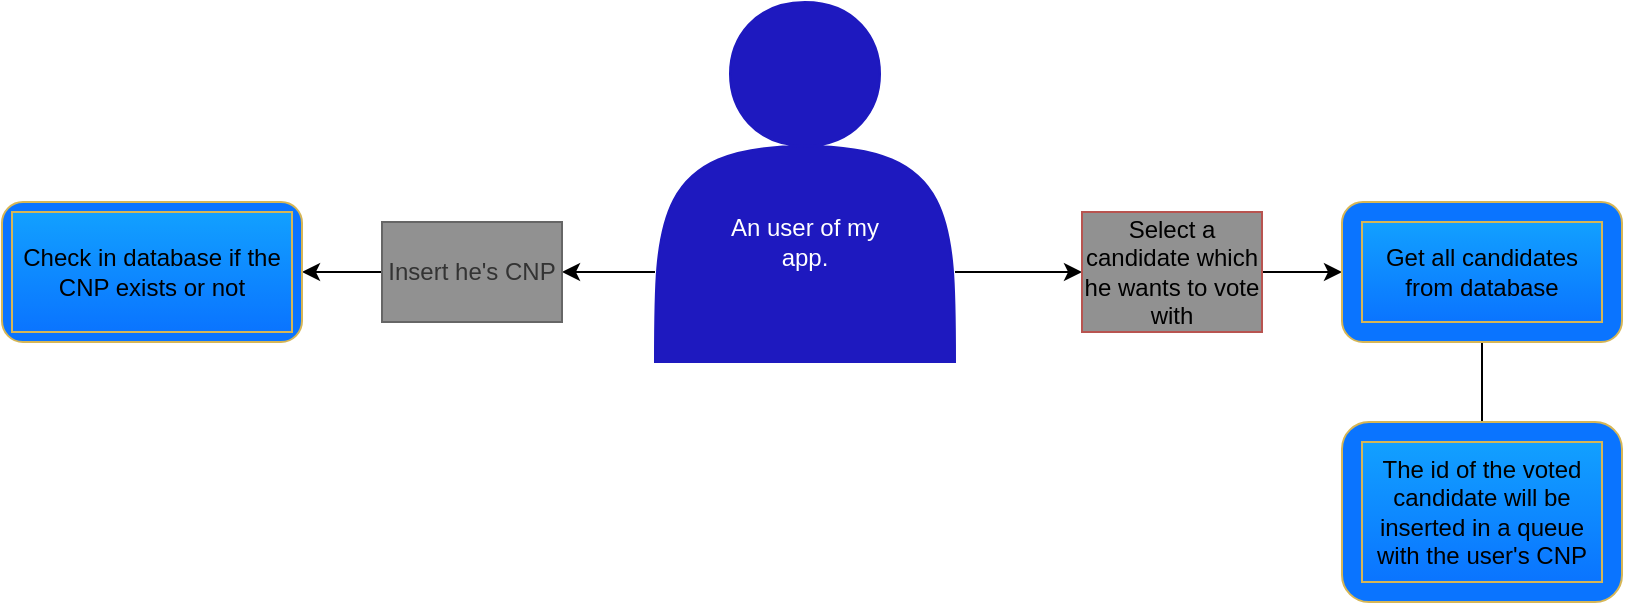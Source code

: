 <mxfile version="12.4.2" type="device" pages="1"><diagram id="aj7ecGgVb4MHfWCqmCuu" name="Page-1"><mxGraphModel dx="1038" dy="548" grid="1" gridSize="10" guides="1" tooltips="1" connect="1" arrows="1" fold="1" page="1" pageScale="1" pageWidth="827" pageHeight="1169" math="0" shadow="0"><root><mxCell id="0"/><mxCell id="1" parent="0"/><mxCell id="uIlGiCpfv0Kwr_kYf7gM-11" style="edgeStyle=orthogonalEdgeStyle;rounded=0;orthogonalLoop=1;jettySize=auto;html=1;exitX=0;exitY=0.75;exitDx=0;exitDy=0;" parent="1" source="uIlGiCpfv0Kwr_kYf7gM-2" target="uIlGiCpfv0Kwr_kYf7gM-12" edge="1"><mxGeometry relative="1" as="geometry"><mxPoint x="250" y="185" as="targetPoint"/></mxGeometry></mxCell><mxCell id="uIlGiCpfv0Kwr_kYf7gM-16" style="edgeStyle=orthogonalEdgeStyle;rounded=0;orthogonalLoop=1;jettySize=auto;html=1;exitX=1;exitY=0.75;exitDx=0;exitDy=0;" parent="1" source="uIlGiCpfv0Kwr_kYf7gM-2" edge="1"><mxGeometry relative="1" as="geometry"><mxPoint x="540" y="185" as="targetPoint"/></mxGeometry></mxCell><mxCell id="uIlGiCpfv0Kwr_kYf7gM-2" value="" style="shape=actor;whiteSpace=wrap;html=1;fillColor=#1E19BF;strokeColor=#1E19BF;" parent="1" vertex="1"><mxGeometry x="326.5" y="50" width="150" height="180" as="geometry"/></mxCell><mxCell id="uIlGiCpfv0Kwr_kYf7gM-3" value="An user of my app." style="text;html=1;align=center;verticalAlign=middle;whiteSpace=wrap;rounded=0;fontColor=#FFFFFF;" parent="1" vertex="1"><mxGeometry x="360" y="120" width="83" height="100" as="geometry"/></mxCell><mxCell id="uIlGiCpfv0Kwr_kYf7gM-38" style="edgeStyle=orthogonalEdgeStyle;rounded=0;orthogonalLoop=1;jettySize=auto;html=1;exitX=0;exitY=0.5;exitDx=0;exitDy=0;entryX=1;entryY=0.5;entryDx=0;entryDy=0;fontColor=#FFFFFF;" parent="1" source="uIlGiCpfv0Kwr_kYf7gM-12" target="uIlGiCpfv0Kwr_kYf7gM-13" edge="1"><mxGeometry relative="1" as="geometry"/></mxCell><mxCell id="uIlGiCpfv0Kwr_kYf7gM-12" value="Insert he's CNP" style="text;html=1;strokeColor=#666666;fillColor=#919191;align=center;verticalAlign=middle;whiteSpace=wrap;rounded=0;fontColor=#333333;" parent="1" vertex="1"><mxGeometry x="190" y="160" width="90" height="50" as="geometry"/></mxCell><mxCell id="uIlGiCpfv0Kwr_kYf7gM-13" value="" style="rounded=1;whiteSpace=wrap;html=1;fillColor=#0A74FF;strokeColor=#d6b656;" parent="1" vertex="1"><mxGeometry y="150" width="150" height="70" as="geometry"/></mxCell><mxCell id="uIlGiCpfv0Kwr_kYf7gM-14" value="Check in database if the CNP exists or not" style="text;html=1;strokeColor=#d6b656;fillColor=#0A74FF;align=center;verticalAlign=middle;whiteSpace=wrap;rounded=0;gradientColor=#12A0FF;gradientDirection=north;" parent="1" vertex="1"><mxGeometry x="5" y="155" width="140" height="60" as="geometry"/></mxCell><mxCell id="uIlGiCpfv0Kwr_kYf7gM-19" value="" style="edgeStyle=orthogonalEdgeStyle;rounded=0;orthogonalLoop=1;jettySize=auto;html=1;" parent="1" source="uIlGiCpfv0Kwr_kYf7gM-17" target="uIlGiCpfv0Kwr_kYf7gM-18" edge="1"><mxGeometry relative="1" as="geometry"/></mxCell><mxCell id="uIlGiCpfv0Kwr_kYf7gM-17" value="Select&amp;nbsp;a candidate which he wants to vote with" style="text;html=1;strokeColor=#b85450;fillColor=#919191;align=center;verticalAlign=middle;whiteSpace=wrap;rounded=0;" parent="1" vertex="1"><mxGeometry x="540" y="155" width="90" height="60" as="geometry"/></mxCell><mxCell id="MwvUuEAa2dIcVvvK2ZaF-6" value="" style="edgeStyle=orthogonalEdgeStyle;rounded=0;orthogonalLoop=1;jettySize=auto;html=1;" parent="1" source="uIlGiCpfv0Kwr_kYf7gM-18" target="MwvUuEAa2dIcVvvK2ZaF-3" edge="1"><mxGeometry relative="1" as="geometry"/></mxCell><mxCell id="uIlGiCpfv0Kwr_kYf7gM-18" value="" style="rounded=1;whiteSpace=wrap;html=1;fillColor=#0A74FF;strokeColor=#d6b656;" parent="1" vertex="1"><mxGeometry x="670" y="150" width="140" height="70" as="geometry"/></mxCell><mxCell id="uIlGiCpfv0Kwr_kYf7gM-21" value="Get all candidates from database" style="text;html=1;strokeColor=#d6b656;fillColor=#0A74FF;align=center;verticalAlign=middle;whiteSpace=wrap;rounded=0;gradientColor=#12A0FF;gradientDirection=north;" parent="1" vertex="1"><mxGeometry x="680" y="160" width="120" height="50" as="geometry"/></mxCell><mxCell id="MwvUuEAa2dIcVvvK2ZaF-2" value="" style="rounded=1;whiteSpace=wrap;html=1;fillColor=#0A74FF;strokeColor=#d6b656;" parent="1" vertex="1"><mxGeometry x="670" y="260" width="140" height="90" as="geometry"/></mxCell><mxCell id="MwvUuEAa2dIcVvvK2ZaF-3" value="&lt;div&gt;The id of the voted candidate will be inserted in a queue with the user's CNP&lt;/div&gt;" style="text;html=1;strokeColor=#d6b656;fillColor=#0A74FF;align=center;verticalAlign=middle;whiteSpace=wrap;rounded=0;gradientColor=#12A0FF;gradientDirection=north;" parent="1" vertex="1"><mxGeometry x="680" y="270" width="120" height="70" as="geometry"/></mxCell></root></mxGraphModel></diagram></mxfile>
